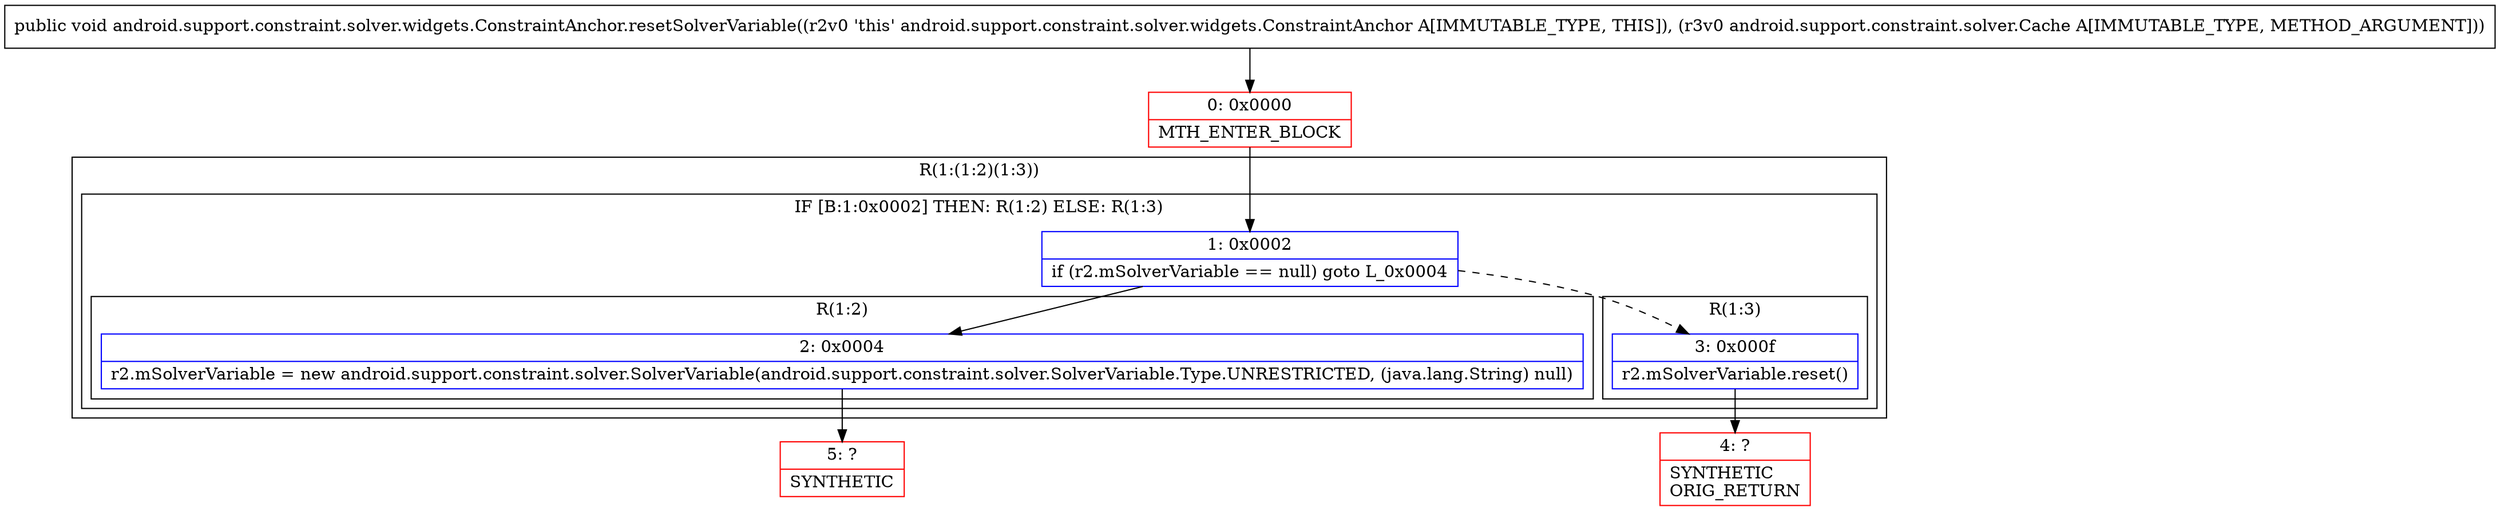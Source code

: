 digraph "CFG forandroid.support.constraint.solver.widgets.ConstraintAnchor.resetSolverVariable(Landroid\/support\/constraint\/solver\/Cache;)V" {
subgraph cluster_Region_1629261747 {
label = "R(1:(1:2)(1:3))";
node [shape=record,color=blue];
subgraph cluster_IfRegion_1107735298 {
label = "IF [B:1:0x0002] THEN: R(1:2) ELSE: R(1:3)";
node [shape=record,color=blue];
Node_1 [shape=record,label="{1\:\ 0x0002|if (r2.mSolverVariable == null) goto L_0x0004\l}"];
subgraph cluster_Region_711774834 {
label = "R(1:2)";
node [shape=record,color=blue];
Node_2 [shape=record,label="{2\:\ 0x0004|r2.mSolverVariable = new android.support.constraint.solver.SolverVariable(android.support.constraint.solver.SolverVariable.Type.UNRESTRICTED, (java.lang.String) null)\l}"];
}
subgraph cluster_Region_1367501000 {
label = "R(1:3)";
node [shape=record,color=blue];
Node_3 [shape=record,label="{3\:\ 0x000f|r2.mSolverVariable.reset()\l}"];
}
}
}
Node_0 [shape=record,color=red,label="{0\:\ 0x0000|MTH_ENTER_BLOCK\l}"];
Node_4 [shape=record,color=red,label="{4\:\ ?|SYNTHETIC\lORIG_RETURN\l}"];
Node_5 [shape=record,color=red,label="{5\:\ ?|SYNTHETIC\l}"];
MethodNode[shape=record,label="{public void android.support.constraint.solver.widgets.ConstraintAnchor.resetSolverVariable((r2v0 'this' android.support.constraint.solver.widgets.ConstraintAnchor A[IMMUTABLE_TYPE, THIS]), (r3v0 android.support.constraint.solver.Cache A[IMMUTABLE_TYPE, METHOD_ARGUMENT])) }"];
MethodNode -> Node_0;
Node_1 -> Node_2;
Node_1 -> Node_3[style=dashed];
Node_2 -> Node_5;
Node_3 -> Node_4;
Node_0 -> Node_1;
}

